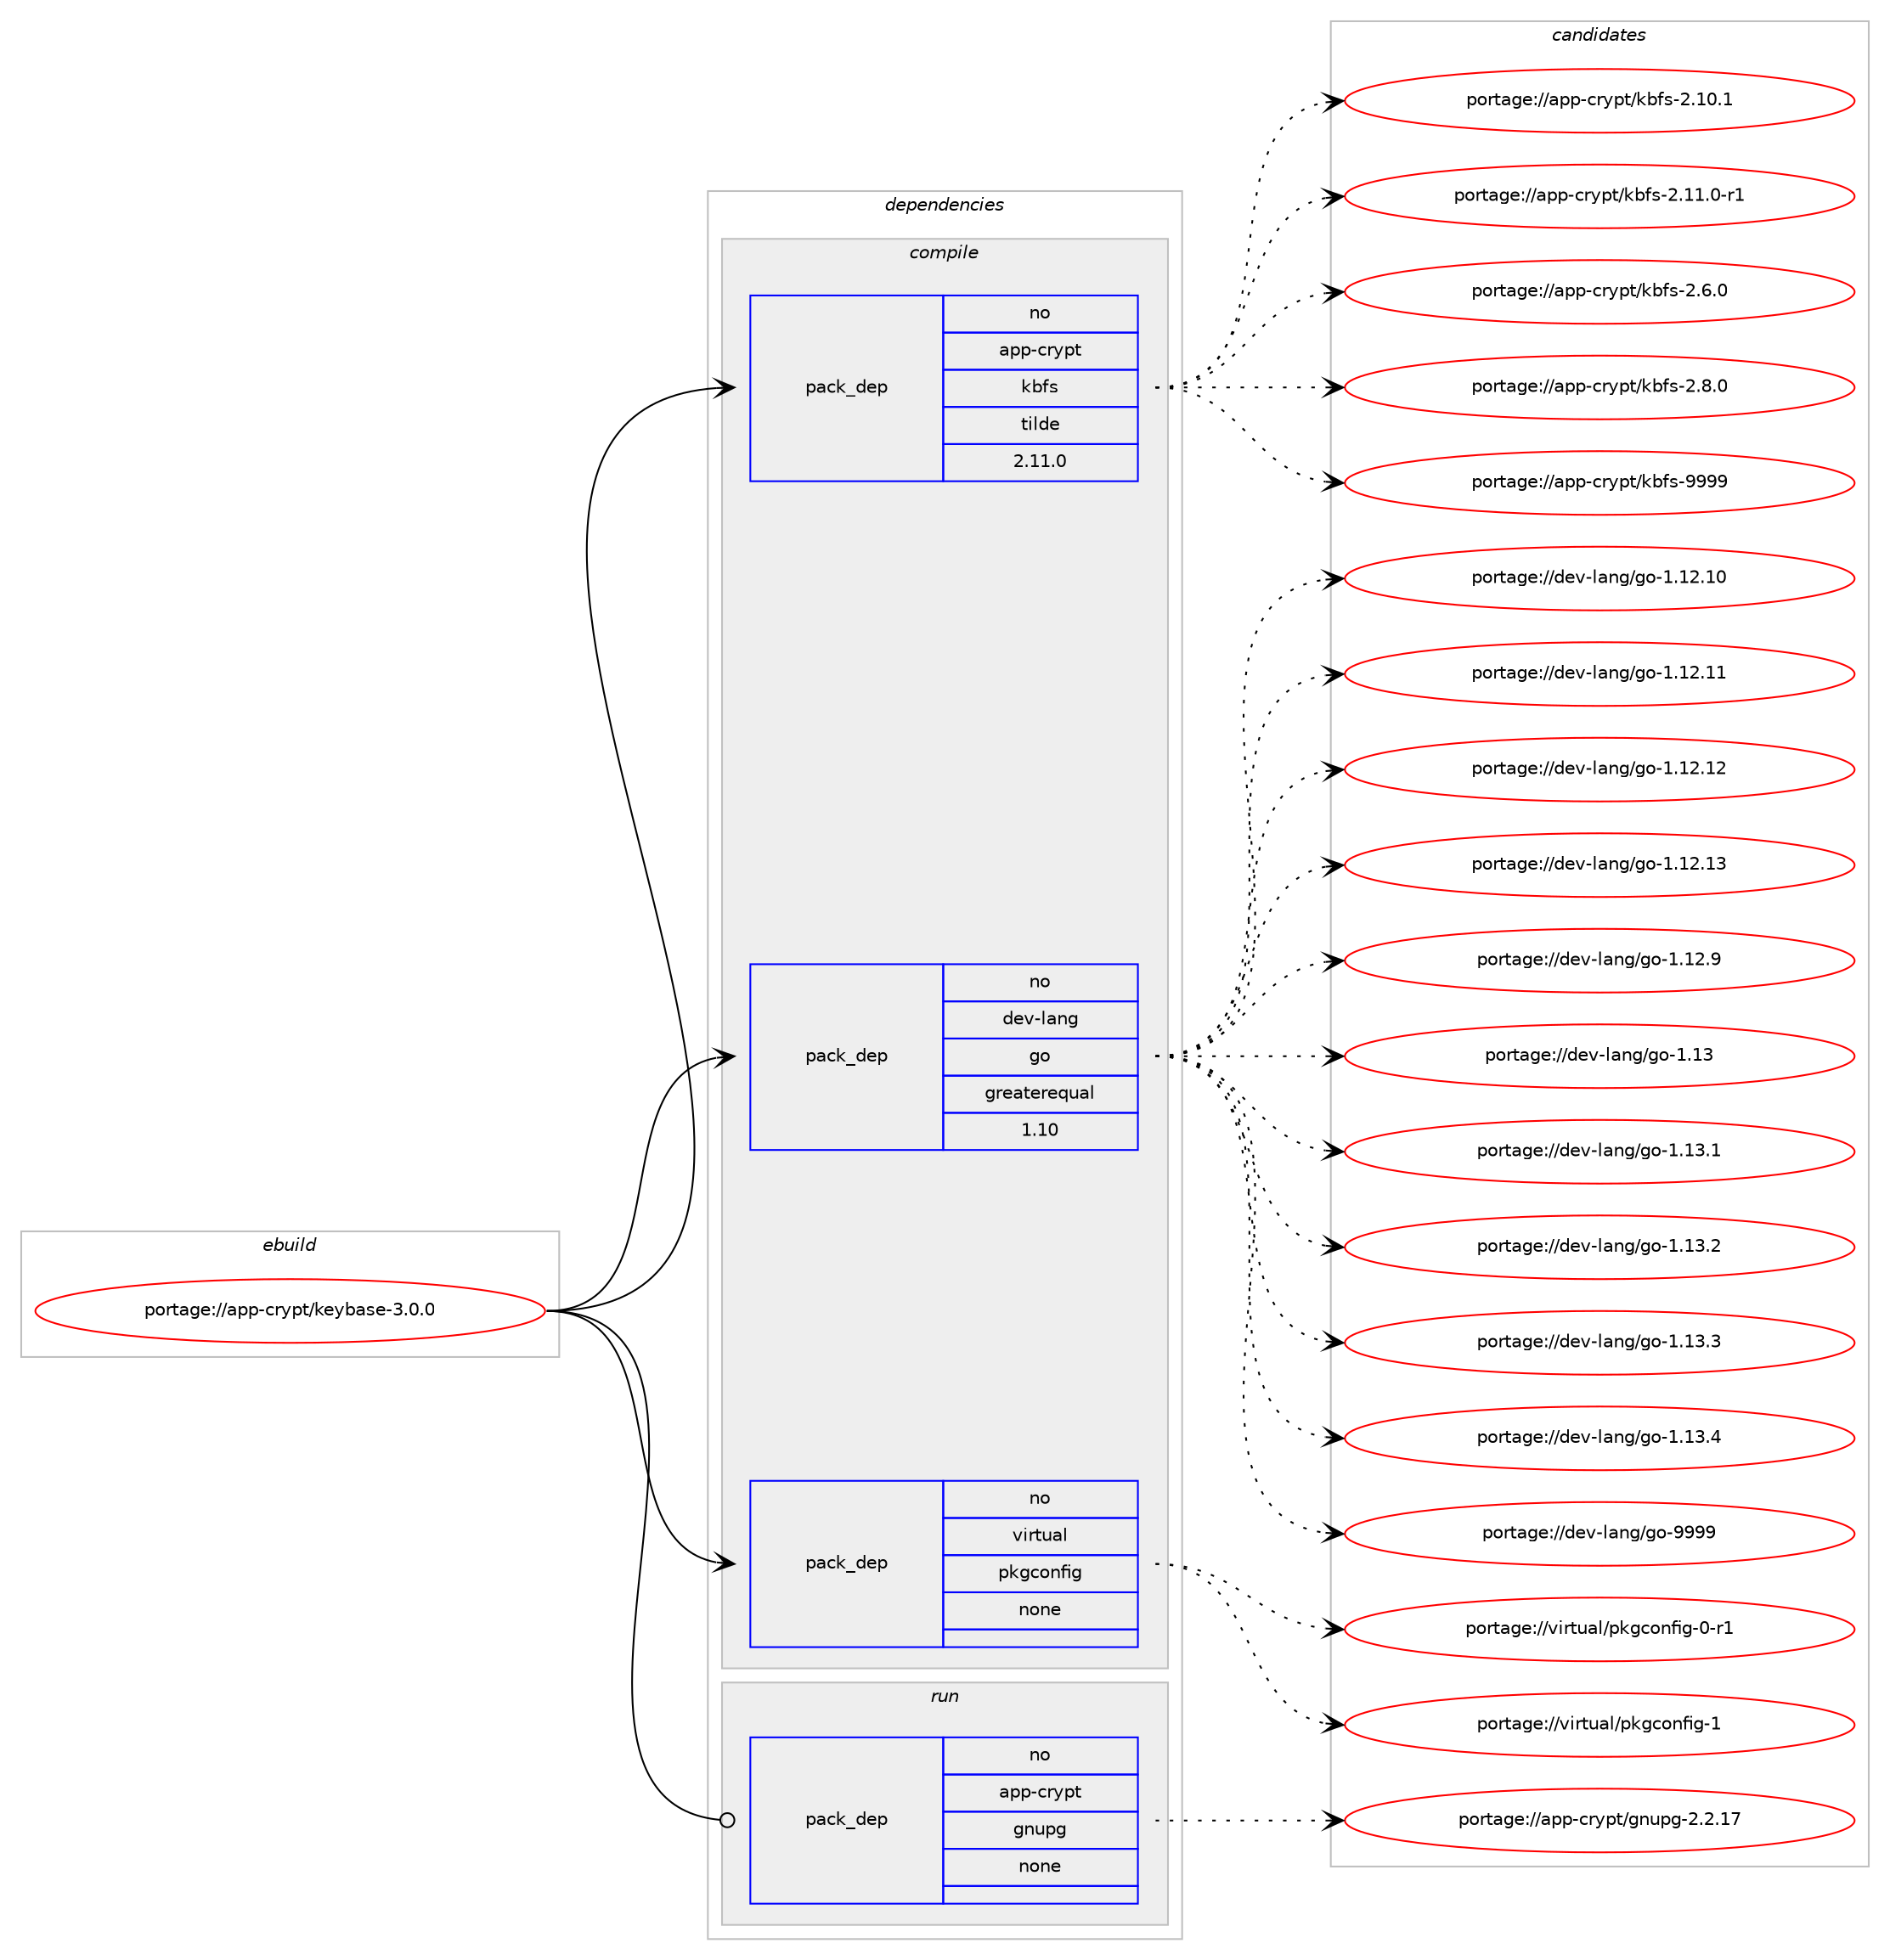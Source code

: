 digraph prolog {

# *************
# Graph options
# *************

newrank=true;
concentrate=true;
compound=true;
graph [rankdir=LR,fontname=Helvetica,fontsize=10,ranksep=1.5];#, ranksep=2.5, nodesep=0.2];
edge  [arrowhead=vee];
node  [fontname=Helvetica,fontsize=10];

# **********
# The ebuild
# **********

subgraph cluster_leftcol {
color=gray;
rank=same;
label=<<i>ebuild</i>>;
id [label="portage://app-crypt/keybase-3.0.0", color=red, width=4, href="../app-crypt/keybase-3.0.0.svg"];
}

# ****************
# The dependencies
# ****************

subgraph cluster_midcol {
color=gray;
label=<<i>dependencies</i>>;
subgraph cluster_compile {
fillcolor="#eeeeee";
style=filled;
label=<<i>compile</i>>;
subgraph pack9443 {
dependency13035 [label=<<TABLE BORDER="0" CELLBORDER="1" CELLSPACING="0" CELLPADDING="4" WIDTH="220"><TR><TD ROWSPAN="6" CELLPADDING="30">pack_dep</TD></TR><TR><TD WIDTH="110">no</TD></TR><TR><TD>app-crypt</TD></TR><TR><TD>kbfs</TD></TR><TR><TD>tilde</TD></TR><TR><TD>2.11.0</TD></TR></TABLE>>, shape=none, color=blue];
}
id:e -> dependency13035:w [weight=20,style="solid",arrowhead="vee"];
subgraph pack9444 {
dependency13036 [label=<<TABLE BORDER="0" CELLBORDER="1" CELLSPACING="0" CELLPADDING="4" WIDTH="220"><TR><TD ROWSPAN="6" CELLPADDING="30">pack_dep</TD></TR><TR><TD WIDTH="110">no</TD></TR><TR><TD>dev-lang</TD></TR><TR><TD>go</TD></TR><TR><TD>greaterequal</TD></TR><TR><TD>1.10</TD></TR></TABLE>>, shape=none, color=blue];
}
id:e -> dependency13036:w [weight=20,style="solid",arrowhead="vee"];
subgraph pack9445 {
dependency13037 [label=<<TABLE BORDER="0" CELLBORDER="1" CELLSPACING="0" CELLPADDING="4" WIDTH="220"><TR><TD ROWSPAN="6" CELLPADDING="30">pack_dep</TD></TR><TR><TD WIDTH="110">no</TD></TR><TR><TD>virtual</TD></TR><TR><TD>pkgconfig</TD></TR><TR><TD>none</TD></TR><TR><TD></TD></TR></TABLE>>, shape=none, color=blue];
}
id:e -> dependency13037:w [weight=20,style="solid",arrowhead="vee"];
}
subgraph cluster_compileandrun {
fillcolor="#eeeeee";
style=filled;
label=<<i>compile and run</i>>;
}
subgraph cluster_run {
fillcolor="#eeeeee";
style=filled;
label=<<i>run</i>>;
subgraph pack9446 {
dependency13038 [label=<<TABLE BORDER="0" CELLBORDER="1" CELLSPACING="0" CELLPADDING="4" WIDTH="220"><TR><TD ROWSPAN="6" CELLPADDING="30">pack_dep</TD></TR><TR><TD WIDTH="110">no</TD></TR><TR><TD>app-crypt</TD></TR><TR><TD>gnupg</TD></TR><TR><TD>none</TD></TR><TR><TD></TD></TR></TABLE>>, shape=none, color=blue];
}
id:e -> dependency13038:w [weight=20,style="solid",arrowhead="odot"];
}
}

# **************
# The candidates
# **************

subgraph cluster_choices {
rank=same;
color=gray;
label=<<i>candidates</i>>;

subgraph choice9443 {
color=black;
nodesep=1;
choiceportage971121124599114121112116471079810211545504649484649 [label="portage://app-crypt/kbfs-2.10.1", color=red, width=4,href="../app-crypt/kbfs-2.10.1.svg"];
choiceportage9711211245991141211121164710798102115455046494946484511449 [label="portage://app-crypt/kbfs-2.11.0-r1", color=red, width=4,href="../app-crypt/kbfs-2.11.0-r1.svg"];
choiceportage9711211245991141211121164710798102115455046544648 [label="portage://app-crypt/kbfs-2.6.0", color=red, width=4,href="../app-crypt/kbfs-2.6.0.svg"];
choiceportage9711211245991141211121164710798102115455046564648 [label="portage://app-crypt/kbfs-2.8.0", color=red, width=4,href="../app-crypt/kbfs-2.8.0.svg"];
choiceportage97112112459911412111211647107981021154557575757 [label="portage://app-crypt/kbfs-9999", color=red, width=4,href="../app-crypt/kbfs-9999.svg"];
dependency13035:e -> choiceportage971121124599114121112116471079810211545504649484649:w [style=dotted,weight="100"];
dependency13035:e -> choiceportage9711211245991141211121164710798102115455046494946484511449:w [style=dotted,weight="100"];
dependency13035:e -> choiceportage9711211245991141211121164710798102115455046544648:w [style=dotted,weight="100"];
dependency13035:e -> choiceportage9711211245991141211121164710798102115455046564648:w [style=dotted,weight="100"];
dependency13035:e -> choiceportage97112112459911412111211647107981021154557575757:w [style=dotted,weight="100"];
}
subgraph choice9444 {
color=black;
nodesep=1;
choiceportage1001011184510897110103471031114549464950464948 [label="portage://dev-lang/go-1.12.10", color=red, width=4,href="../dev-lang/go-1.12.10.svg"];
choiceportage1001011184510897110103471031114549464950464949 [label="portage://dev-lang/go-1.12.11", color=red, width=4,href="../dev-lang/go-1.12.11.svg"];
choiceportage1001011184510897110103471031114549464950464950 [label="portage://dev-lang/go-1.12.12", color=red, width=4,href="../dev-lang/go-1.12.12.svg"];
choiceportage1001011184510897110103471031114549464950464951 [label="portage://dev-lang/go-1.12.13", color=red, width=4,href="../dev-lang/go-1.12.13.svg"];
choiceportage10010111845108971101034710311145494649504657 [label="portage://dev-lang/go-1.12.9", color=red, width=4,href="../dev-lang/go-1.12.9.svg"];
choiceportage1001011184510897110103471031114549464951 [label="portage://dev-lang/go-1.13", color=red, width=4,href="../dev-lang/go-1.13.svg"];
choiceportage10010111845108971101034710311145494649514649 [label="portage://dev-lang/go-1.13.1", color=red, width=4,href="../dev-lang/go-1.13.1.svg"];
choiceportage10010111845108971101034710311145494649514650 [label="portage://dev-lang/go-1.13.2", color=red, width=4,href="../dev-lang/go-1.13.2.svg"];
choiceportage10010111845108971101034710311145494649514651 [label="portage://dev-lang/go-1.13.3", color=red, width=4,href="../dev-lang/go-1.13.3.svg"];
choiceportage10010111845108971101034710311145494649514652 [label="portage://dev-lang/go-1.13.4", color=red, width=4,href="../dev-lang/go-1.13.4.svg"];
choiceportage1001011184510897110103471031114557575757 [label="portage://dev-lang/go-9999", color=red, width=4,href="../dev-lang/go-9999.svg"];
dependency13036:e -> choiceportage1001011184510897110103471031114549464950464948:w [style=dotted,weight="100"];
dependency13036:e -> choiceportage1001011184510897110103471031114549464950464949:w [style=dotted,weight="100"];
dependency13036:e -> choiceportage1001011184510897110103471031114549464950464950:w [style=dotted,weight="100"];
dependency13036:e -> choiceportage1001011184510897110103471031114549464950464951:w [style=dotted,weight="100"];
dependency13036:e -> choiceportage10010111845108971101034710311145494649504657:w [style=dotted,weight="100"];
dependency13036:e -> choiceportage1001011184510897110103471031114549464951:w [style=dotted,weight="100"];
dependency13036:e -> choiceportage10010111845108971101034710311145494649514649:w [style=dotted,weight="100"];
dependency13036:e -> choiceportage10010111845108971101034710311145494649514650:w [style=dotted,weight="100"];
dependency13036:e -> choiceportage10010111845108971101034710311145494649514651:w [style=dotted,weight="100"];
dependency13036:e -> choiceportage10010111845108971101034710311145494649514652:w [style=dotted,weight="100"];
dependency13036:e -> choiceportage1001011184510897110103471031114557575757:w [style=dotted,weight="100"];
}
subgraph choice9445 {
color=black;
nodesep=1;
choiceportage11810511411611797108471121071039911111010210510345484511449 [label="portage://virtual/pkgconfig-0-r1", color=red, width=4,href="../virtual/pkgconfig-0-r1.svg"];
choiceportage1181051141161179710847112107103991111101021051034549 [label="portage://virtual/pkgconfig-1", color=red, width=4,href="../virtual/pkgconfig-1.svg"];
dependency13037:e -> choiceportage11810511411611797108471121071039911111010210510345484511449:w [style=dotted,weight="100"];
dependency13037:e -> choiceportage1181051141161179710847112107103991111101021051034549:w [style=dotted,weight="100"];
}
subgraph choice9446 {
color=black;
nodesep=1;
choiceportage9711211245991141211121164710311011711210345504650464955 [label="portage://app-crypt/gnupg-2.2.17", color=red, width=4,href="../app-crypt/gnupg-2.2.17.svg"];
dependency13038:e -> choiceportage9711211245991141211121164710311011711210345504650464955:w [style=dotted,weight="100"];
}
}

}
